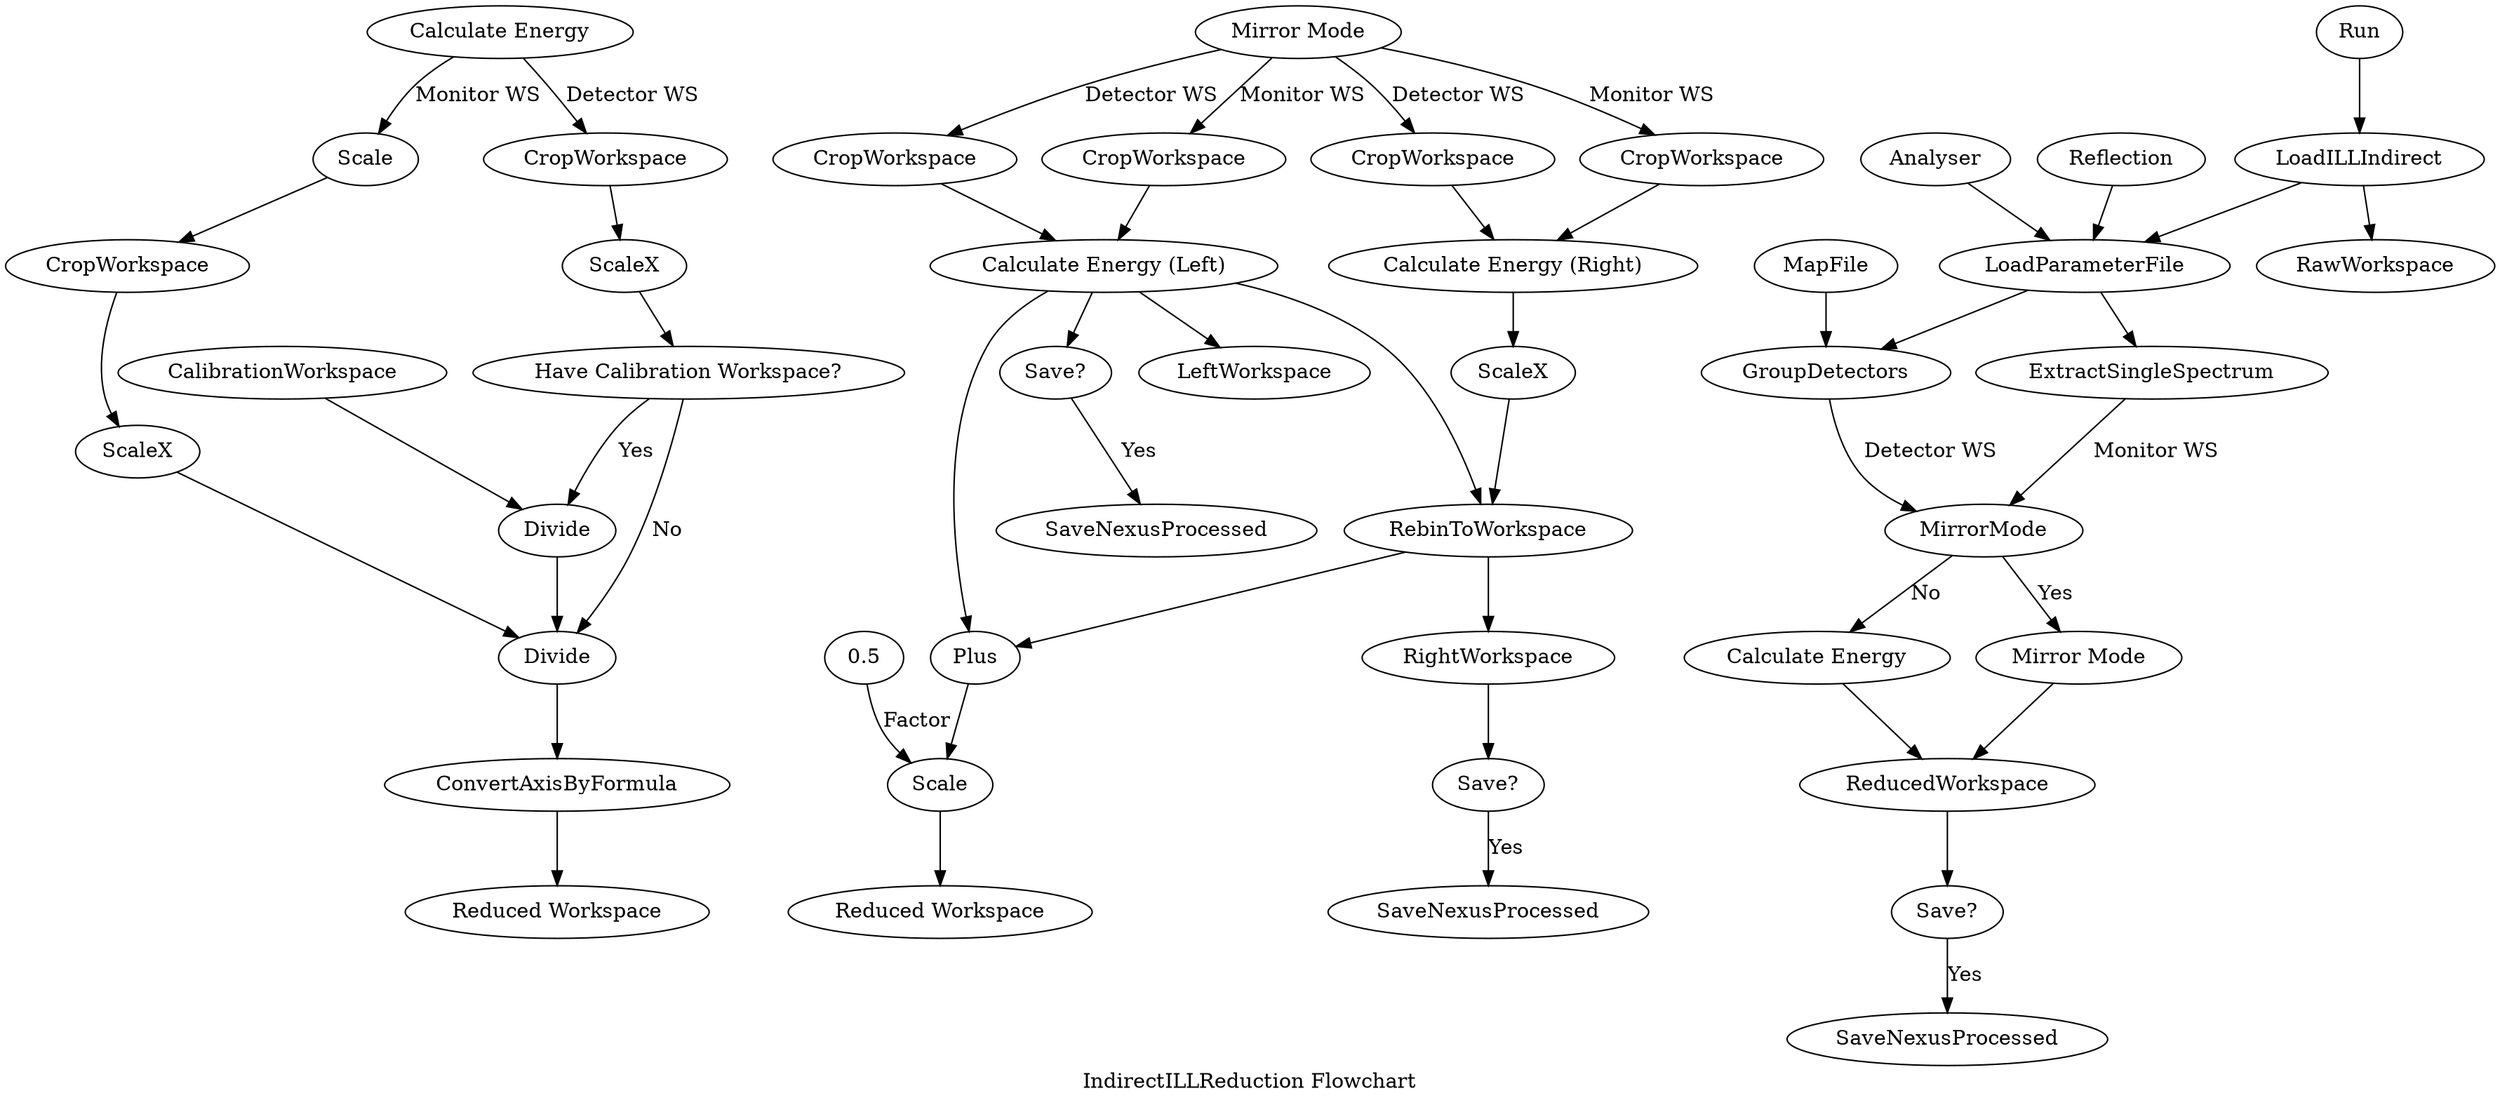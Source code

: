 digraph IndirectILLReduction {
  label="IndirectILLReduction Flowchart"
  /* $global_style */

  subgraph values{
    /* $value_style */
    CE_End          [label="Reduced Workspace"]
    MM_End          [label="Reduced Workspace"]
    MM_ScaleFactor  [label="0.5"]
  }

  subgraph descision {
    /* $decision_style */
    Save_Red                      [label="Save?"]
    Save_LeftRed                  [label="Save?"]
    Save_RightRed                 [label="Save?"]
    CE_HaveCalibrationWorkspace   [label="Have Calibration Workspace?"]
  }

  subgraph params {
    /* $param_style */
    Run
    Analyser
    Reflection
    CalibrationWorkspace
    MapFile
    MirrorMode
    RawWorkspace
    ReducedWorkspace
    LeftWorkspace
    RightWorkspace
  }

  subgraph algorithms {
    /* $algorithm_style */
    LoadILLIndirect
    LoadParameterFile
    GroupDetectors
    ExtractSingleSpectrum
    SaveNexusProcessed

    CE_Scale_Monitor                [label="Scale"]
    CE_ScaleX_Monitor               [label="ScaleX"]
    CE_ScaleX_Detector              [label="ScaleX"]
    CE_CropWorkspace_Monitor        [label="CropWorkspace"]
    CE_CropWorkspace_Detector       [label="CropWorkspace"]
    CE_DivideCalibration            [label="Divide"]
    CE_Divide                       [label="Divide"]
    CE_ConvertAxisByFormula         [label="ConvertAxisByFormula"]

    MM_CropWorkspace_LeftDetector   [label="CropWorkspace"]
    MM_CropWorkspace_LeftMonitor    [label="CropWorkspace"]
    MM_CropWorkspace_RightDetector  [label="CropWorkspace"]
    MM_CropWorkspace_RightMonitor   [label="CropWorkspace"]
    MM_ScaleX_RightRed              [label="ScaleX"]
    MM_RebinToWorkspace_RightRed    [label="RebinToWorkspace"]
    MM_Plus                         [label="Plus"]
    MM_Scale                        [label="Scale"]
    MM_SaveNexusProcessed_LeftRed   [label="SaveNexusProcessed"]
    MM_SaveNexusProcessed_RightRed  [label="SaveNexusProcessed"]
  }

  CE_Start          [label="Calculate Energy"]
  MM_Start          [label="Mirror Mode"]

  CE_Normal         [label="Calculate Energy"]
  CE_Mirror_Right   [label="Calculate Energy (Right)"]
  CE_Mirror_Left    [label="Calculate Energy (Left)"]
  RunMirrorMode     [label="Mirror Mode"]

  subgraph calculate_energy {
    CE_Start                      -> CE_Scale_Monitor           [label="Monitor WS"]
    CE_Scale_Monitor              -> CE_CropWorkspace_Monitor
    CE_CropWorkspace_Monitor      -> CE_ScaleX_Monitor
    CE_Start                      -> CE_CropWorkspace_Detector  [label="Detector WS"]
    CE_CropWorkspace_Detector     -> CE_ScaleX_Detector
    CE_ScaleX_Detector            -> CE_HaveCalibrationWorkspace
    CE_HaveCalibrationWorkspace   -> CE_DivideCalibration       [label="Yes"]
    CalibrationWorkspace          -> CE_DivideCalibration
    CE_DivideCalibration          -> CE_Divide
    CE_HaveCalibrationWorkspace   -> CE_Divide                  [label="No"]
    CE_ScaleX_Monitor             -> CE_Divide
    CE_Divide                     -> CE_ConvertAxisByFormula
    CE_ConvertAxisByFormula       -> CE_End
  }

  subgraph mirror_mode {
    MM_Start                        -> MM_CropWorkspace_LeftDetector    [label="Detector WS"]
    MM_Start                        -> MM_CropWorkspace_LeftMonitor     [label="Monitor WS"]
    MM_Start                        -> MM_CropWorkspace_RightDetector   [label="Detector WS"]
    MM_Start                        -> MM_CropWorkspace_RightMonitor    [label="Monitor WS"]
    MM_CropWorkspace_LeftDetector   -> CE_Mirror_Left
    MM_CropWorkspace_LeftMonitor    -> CE_Mirror_Left
    MM_CropWorkspace_RightDetector  -> CE_Mirror_Right
    MM_CropWorkspace_RightMonitor   -> CE_Mirror_Right
    CE_Mirror_Right                 -> MM_ScaleX_RightRed
    CE_Mirror_Left                  -> MM_RebinToWorkspace_RightRed
    CE_Mirror_Left                  -> Save_LeftRed
    CE_Mirror_Left                  -> LeftWorkspace
    Save_LeftRed                    -> MM_SaveNexusProcessed_LeftRed    [label="Yes"]
    MM_ScaleX_RightRed              -> MM_RebinToWorkspace_RightRed
    MM_RebinToWorkspace_RightRed    -> RightWorkspace
    RightWorkspace                  -> Save_RightRed
    Save_RightRed                   -> MM_SaveNexusProcessed_RightRed   [label="Yes"]
    CE_Mirror_Left                  -> MM_Plus
    MM_RebinToWorkspace_RightRed    -> MM_Plus
    MM_Plus                         -> MM_Scale
    MM_ScaleFactor                  -> MM_Scale                         [label="Factor"]
    MM_Scale                        -> MM_End
  }

  Run                   -> LoadILLIndirect
  LoadILLIndirect       -> RawWorkspace
  LoadILLIndirect       -> LoadParameterFile
  Analyser              -> LoadParameterFile
  Reflection            -> LoadParameterFile
  LoadParameterFile     -> GroupDetectors
  MapFile               -> GroupDetectors
  GroupDetectors        -> MirrorMode             [label="Detector WS"]
  LoadParameterFile     -> ExtractSingleSpectrum
  ExtractSingleSpectrum -> MirrorMode             [label="Monitor WS"]
  MirrorMode            -> CE_Normal              [label="No"]
  CE_Normal             -> ReducedWorkspace
  MirrorMode            -> RunMirrorMode          [label="Yes"]
  RunMirrorMode         -> ReducedWorkspace
  ReducedWorkspace      -> Save_Red
  Save_Red              -> SaveNexusProcessed     [label="Yes"]
}

